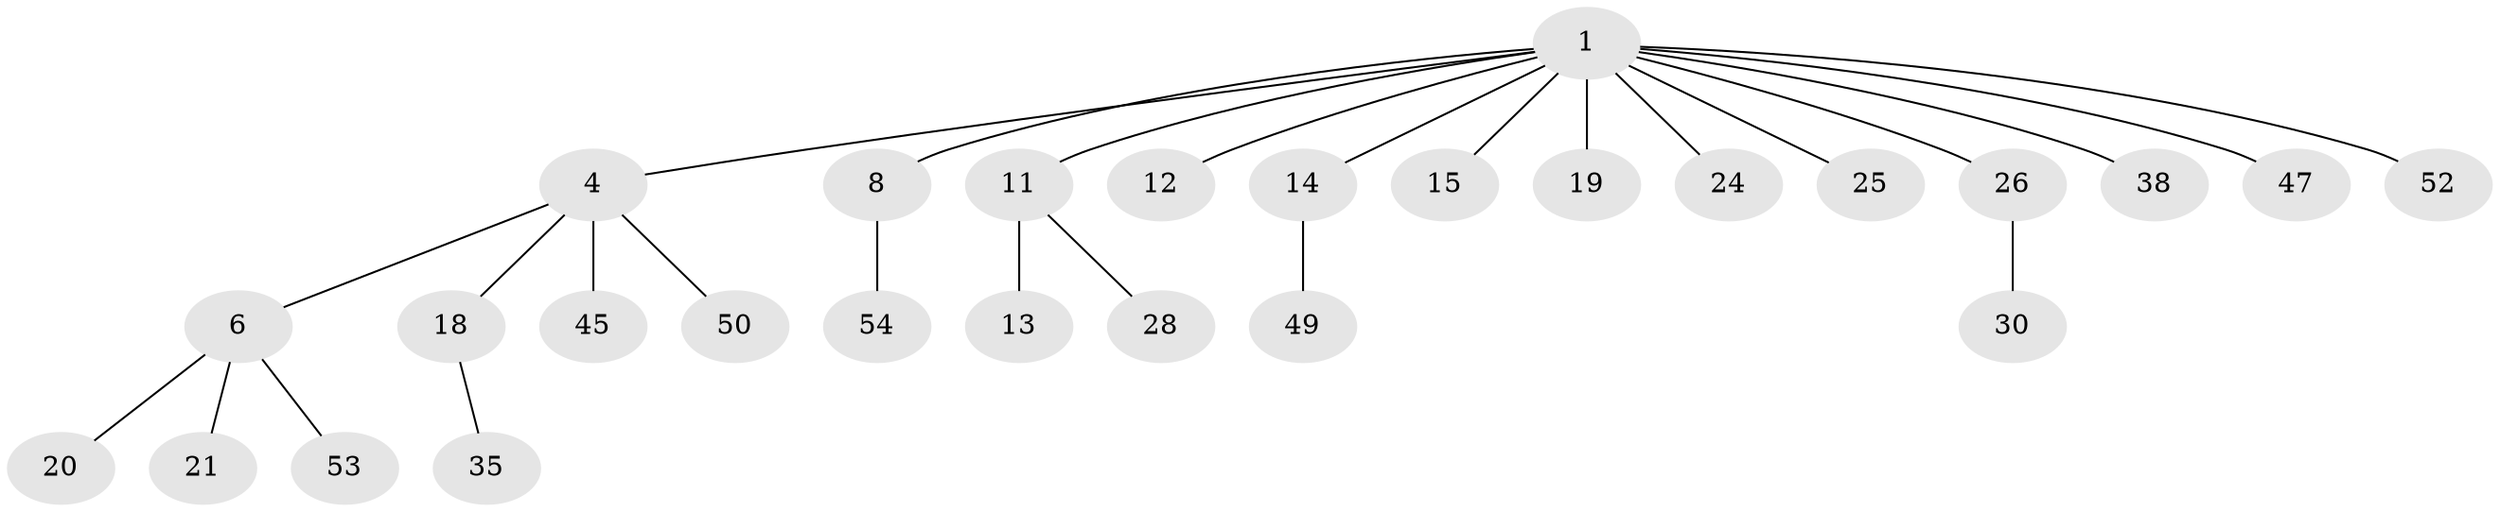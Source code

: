 // original degree distribution, {5: 0.037037037037037035, 4: 0.1111111111111111, 3: 0.12962962962962962, 6: 0.018518518518518517, 2: 0.12962962962962962, 1: 0.5740740740740741}
// Generated by graph-tools (version 1.1) at 2025/19/03/04/25 18:19:07]
// undirected, 27 vertices, 26 edges
graph export_dot {
graph [start="1"]
  node [color=gray90,style=filled];
  1 [super="+2+3"];
  4 [super="+9+7"];
  6 [super="+17"];
  8;
  11 [super="+48"];
  12;
  13;
  14 [super="+36+33"];
  15 [super="+41+34+37"];
  18 [super="+22+32"];
  19 [super="+31"];
  20;
  21 [super="+29"];
  24;
  25;
  26 [super="+39"];
  28;
  30;
  35;
  38 [super="+44"];
  45;
  47;
  49;
  50;
  52;
  53;
  54;
  1 -- 4;
  1 -- 8;
  1 -- 15;
  1 -- 11;
  1 -- 19;
  1 -- 47;
  1 -- 38;
  1 -- 12;
  1 -- 14;
  1 -- 52;
  1 -- 24;
  1 -- 25;
  1 -- 26;
  4 -- 6;
  4 -- 50;
  4 -- 18;
  4 -- 45;
  6 -- 53;
  6 -- 20;
  6 -- 21;
  8 -- 54;
  11 -- 13;
  11 -- 28;
  14 -- 49;
  18 -- 35;
  26 -- 30;
}
